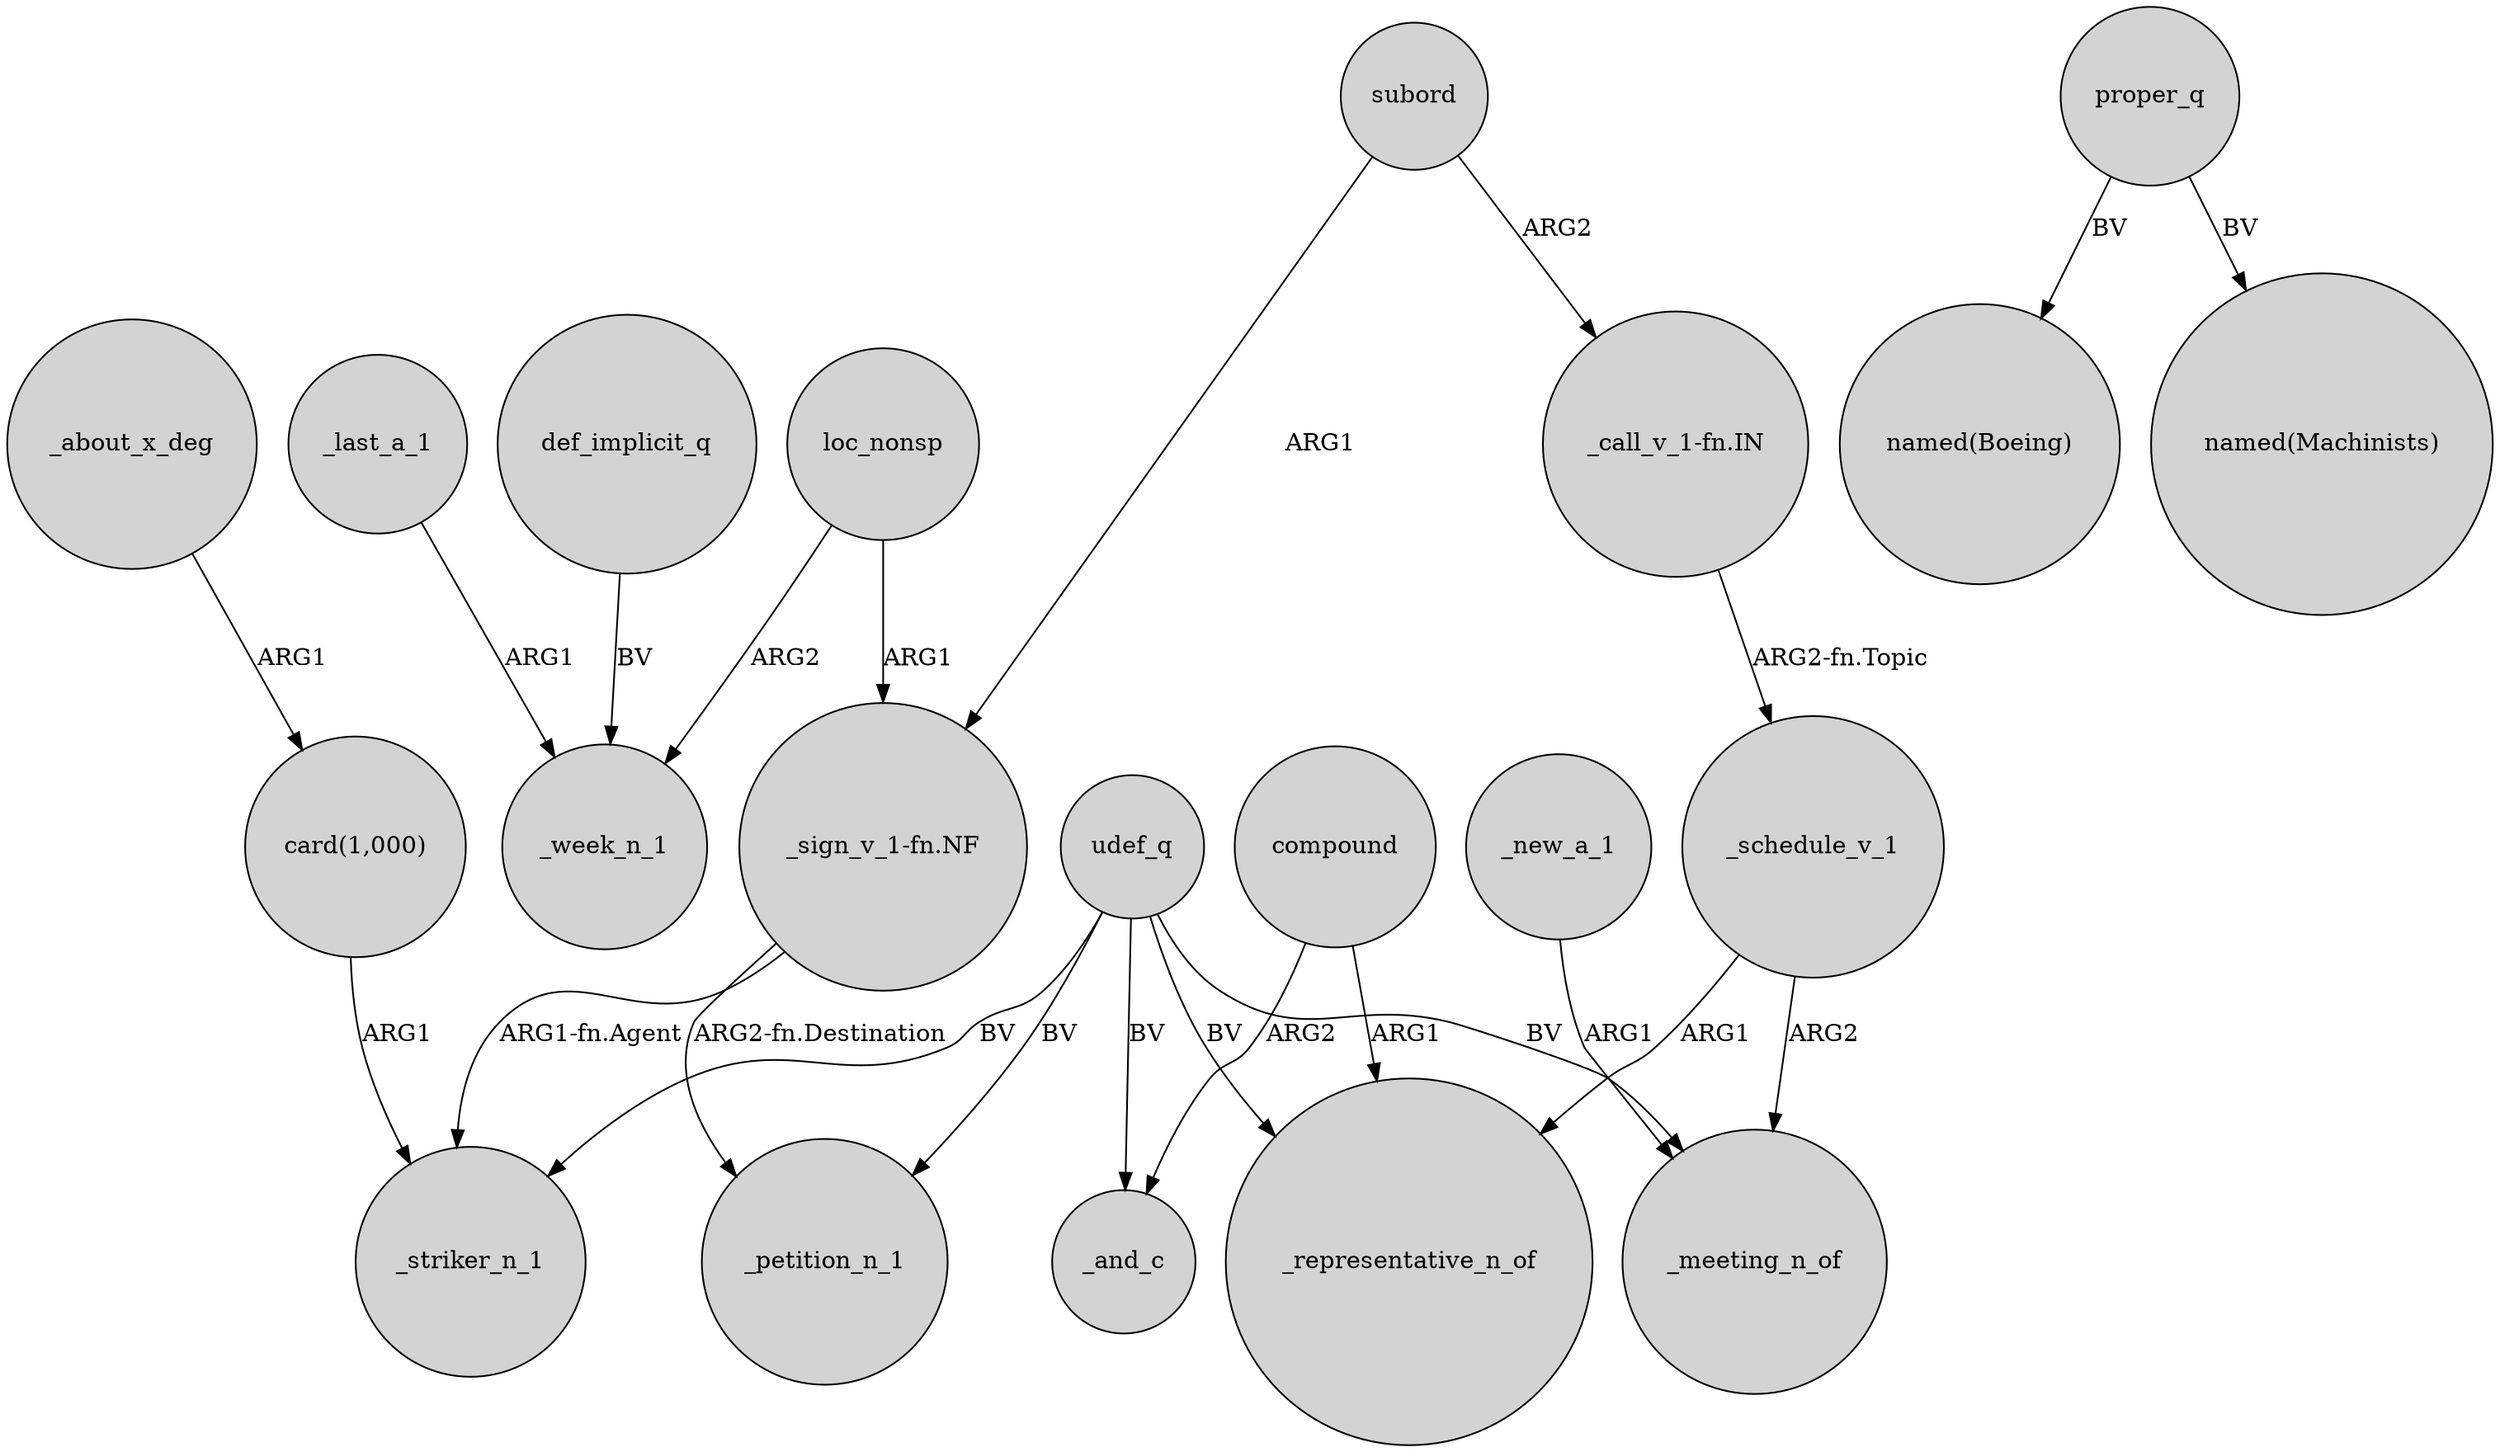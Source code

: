 digraph {
	node [shape=circle style=filled]
	def_implicit_q -> _week_n_1 [label=BV]
	"_sign_v_1-fn.NF" -> _petition_n_1 [label="ARG2-fn.Destination"]
	"_call_v_1-fn.IN" -> _schedule_v_1 [label="ARG2-fn.Topic"]
	_schedule_v_1 -> _meeting_n_of [label=ARG2]
	udef_q -> _petition_n_1 [label=BV]
	subord -> "_call_v_1-fn.IN" [label=ARG2]
	proper_q -> "named(Boeing)" [label=BV]
	compound -> _representative_n_of [label=ARG1]
	udef_q -> _meeting_n_of [label=BV]
	udef_q -> _representative_n_of [label=BV]
	_schedule_v_1 -> _representative_n_of [label=ARG1]
	"card(1,000)" -> _striker_n_1 [label=ARG1]
	proper_q -> "named(Machinists)" [label=BV]
	loc_nonsp -> "_sign_v_1-fn.NF" [label=ARG1]
	loc_nonsp -> _week_n_1 [label=ARG2]
	compound -> _and_c [label=ARG2]
	"_sign_v_1-fn.NF" -> _striker_n_1 [label="ARG1-fn.Agent"]
	_last_a_1 -> _week_n_1 [label=ARG1]
	_new_a_1 -> _meeting_n_of [label=ARG1]
	subord -> "_sign_v_1-fn.NF" [label=ARG1]
	_about_x_deg -> "card(1,000)" [label=ARG1]
	udef_q -> _and_c [label=BV]
	udef_q -> _striker_n_1 [label=BV]
}

